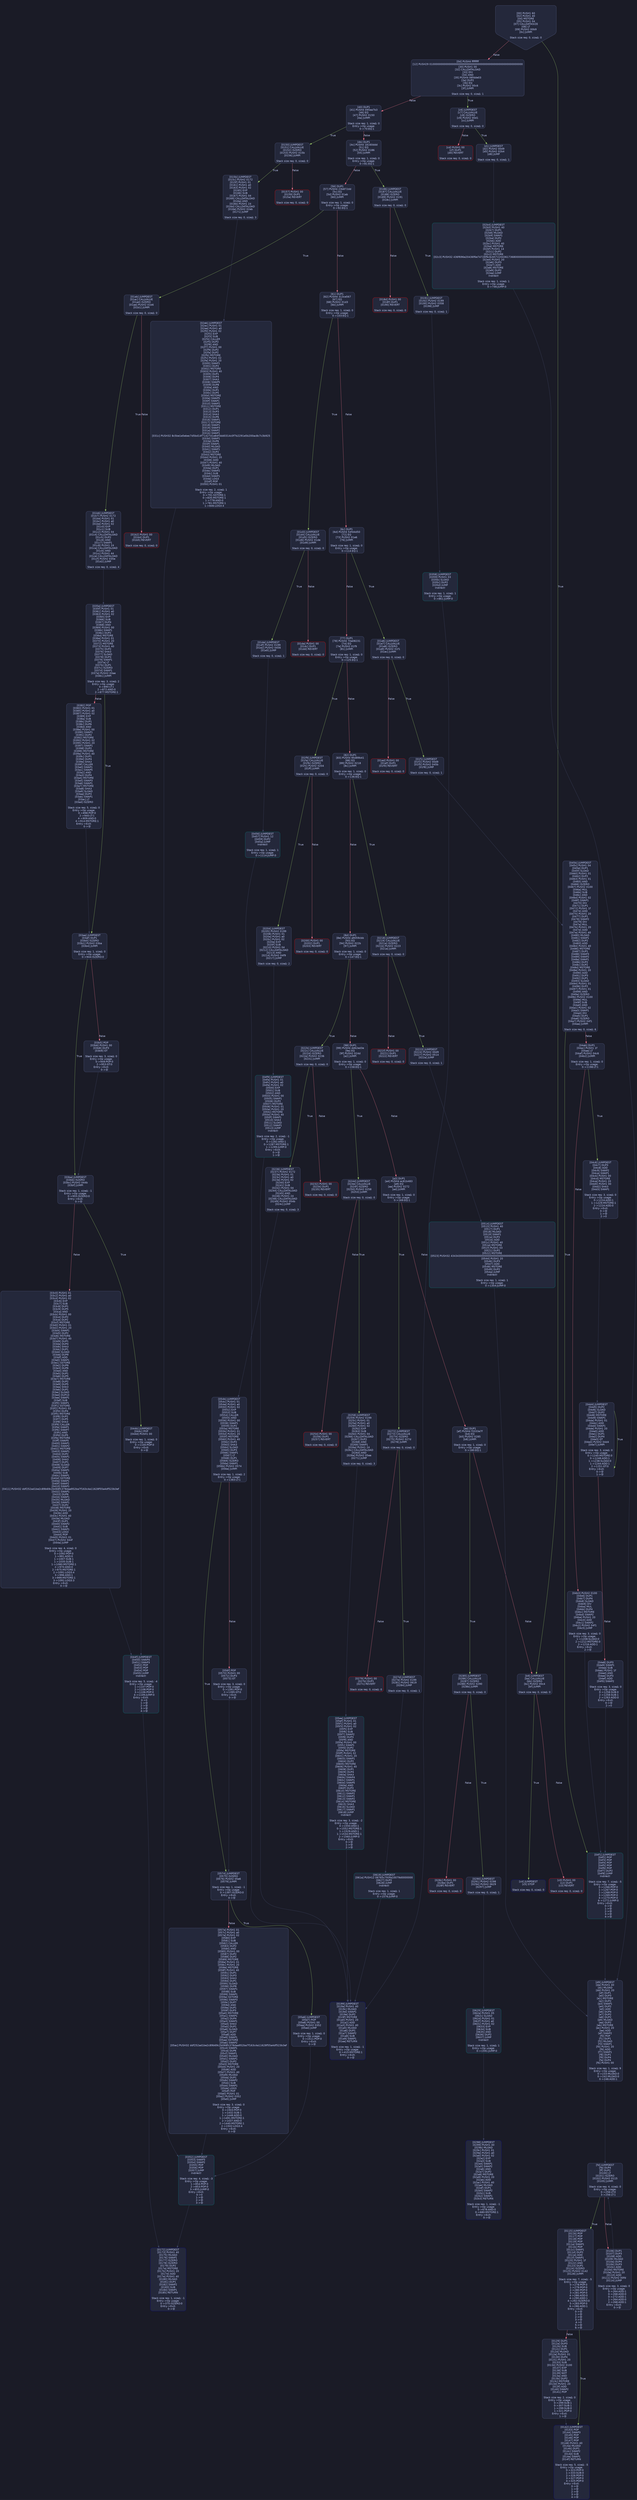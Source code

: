 digraph G {
    node [shape=box, style="filled, rounded", color="#565f89", fontcolor="#c0caf5", fontname="Helvetica", fillcolor="#24283b"];
    edge [color="#414868", fontcolor="#c0caf5", fontname="Helvetica"];
    bgcolor="#1a1b26";
    0 [ label = "[00] PUSH1 60
[02] PUSH1 40
[04] MSTORE
[05] PUSH1 04
[07] CALLDATASIZE
[08] LT
[09] PUSH2 00b9
[0c] JUMPI

Stack size req: 0, sizeΔ: 0
" shape = invhouse]
    1 [ label = "[0d] PUSH4 ffffffff
[12] PUSH29 0100000000000000000000000000000000000000000000000000000000
[30] PUSH1 00
[32] CALLDATALOAD
[33] DIV
[34] AND
[35] PUSH4 06fdde03
[3a] DUP2
[3b] EQ
[3c] PUSH2 00c6
[3f] JUMPI

Stack size req: 0, sizeΔ: 1
"]
    2 [ label = "[40] DUP1
[41] PUSH4 095ea7b3
[46] EQ
[47] PUSH2 0150
[4a] JUMPI

Stack size req: 1, sizeΔ: 0
Entry->Op usage:
	0->70:EQ:1
"]
    3 [ label = "[4b] DUP1
[4c] PUSH4 18160ddd
[51] EQ
[52] PUSH2 0186
[55] JUMPI

Stack size req: 1, sizeΔ: 0
Entry->Op usage:
	0->81:EQ:1
"]
    4 [ label = "[56] DUP1
[57] PUSH4 23b872dd
[5c] EQ
[5d] PUSH2 01ab
[60] JUMPI

Stack size req: 1, sizeΔ: 0
Entry->Op usage:
	0->92:EQ:1
"]
    5 [ label = "[61] DUP1
[62] PUSH4 313ce567
[67] EQ
[68] PUSH2 01d3
[6b] JUMPI

Stack size req: 1, sizeΔ: 0
Entry->Op usage:
	0->103:EQ:1
"]
    6 [ label = "[6c] DUP1
[6d] PUSH4 54fd4d50
[72] EQ
[73] PUSH2 01e6
[76] JUMPI

Stack size req: 1, sizeΔ: 0
Entry->Op usage:
	0->114:EQ:1
"]
    7 [ label = "[77] DUP1
[78] PUSH4 70a08231
[7d] EQ
[7e] PUSH2 01f9
[81] JUMPI

Stack size req: 1, sizeΔ: 0
Entry->Op usage:
	0->125:EQ:1
"]
    8 [ label = "[82] DUP1
[83] PUSH4 95d89b41
[88] EQ
[89] PUSH2 0218
[8c] JUMPI

Stack size req: 1, sizeΔ: 0
Entry->Op usage:
	0->136:EQ:1
"]
    9 [ label = "[8d] DUP1
[8e] PUSH4 a9059cbb
[93] EQ
[94] PUSH2 022b
[97] JUMPI

Stack size req: 1, sizeΔ: 0
Entry->Op usage:
	0->147:EQ:1
"]
    10 [ label = "[98] DUP1
[99] PUSH4 dd62ed3e
[9e] EQ
[9f] PUSH2 024d
[a2] JUMPI

Stack size req: 1, sizeΔ: 0
Entry->Op usage:
	0->158:EQ:1
"]
    11 [ label = "[a3] DUP1
[a4] PUSH4 ec81b483
[a9] EQ
[aa] PUSH2 0272
[ad] JUMPI

Stack size req: 1, sizeΔ: 0
Entry->Op usage:
	0->169:EQ:1
"]
    12 [ label = "[ae] DUP1
[af] PUSH4 f3333e7f
[b4] EQ
[b5] PUSH2 0285
[b8] JUMPI

Stack size req: 1, sizeΔ: 0
Entry->Op usage:
	0->180:EQ:1
"]
    13 [ label = "[b9] JUMPDEST
[ba] CALLVALUE
[bb] ISZERO
[bc] PUSH2 00c4
[bf] JUMPI

Stack size req: 0, sizeΔ: 0
"]
    14 [ label = "[c0] PUSH1 00
[c2] DUP1
[c3] REVERT

Stack size req: 0, sizeΔ: 0
" color = "red"]
    15 [ label = "[c4] JUMPDEST
[c5] STOP

Stack size req: 0, sizeΔ: 0
" color = "darkblue"]
    16 [ label = "[c6] JUMPDEST
[c7] CALLVALUE
[c8] ISZERO
[c9] PUSH2 00d1
[cc] JUMPI

Stack size req: 0, sizeΔ: 0
"]
    17 [ label = "[cd] PUSH1 00
[cf] DUP1
[d0] REVERT

Stack size req: 0, sizeΔ: 0
" color = "red"]
    18 [ label = "[d1] JUMPDEST
[d2] PUSH2 00d9
[d5] PUSH2 02b4
[d8] JUMP

Stack size req: 0, sizeΔ: 1
"]
    19 [ label = "[d9] JUMPDEST
[da] PUSH1 40
[dc] MLOAD
[dd] PUSH1 20
[df] DUP1
[e0] DUP3
[e1] MSTORE
[e2] DUP2
[e3] SWAP1
[e4] DUP2
[e5] ADD
[e6] DUP4
[e7] DUP2
[e8] DUP2
[e9] MLOAD
[ea] DUP2
[eb] MSTORE
[ec] PUSH1 20
[ee] ADD
[ef] SWAP2
[f0] POP
[f1] DUP1
[f2] MLOAD
[f3] SWAP1
[f4] PUSH1 20
[f6] ADD
[f7] SWAP1
[f8] DUP1
[f9] DUP4
[fa] DUP4
[fb] PUSH1 00

Stack size req: 1, sizeΔ: 9
Entry->Op usage:
	0->233:MLOAD:0
	0->242:MLOAD:0
	0->246:ADD:1
"]
    20 [ label = "[fd] JUMPDEST
[fe] DUP4
[ff] DUP2
[0100] LT
[0101] ISZERO
[0102] PUSH2 0115
[0105] JUMPI

Stack size req: 4, sizeΔ: 0
Entry->Op usage:
	0->256:LT:0
	3->256:LT:1
"]
    21 [ label = "[0106] DUP1
[0107] DUP3
[0108] ADD
[0109] MLOAD
[010a] DUP4
[010b] DUP3
[010c] ADD
[010d] MSTORE
[010e] PUSH1 20
[0110] ADD
[0111] PUSH2 00fd
[0114] JUMP

Stack size req: 3, sizeΔ: 0
Entry->Op usage:
	0->264:ADD:1
	0->268:ADD:0
	0->272:ADD:1
	1->264:ADD:0
	2->268:ADD:1
Entry->Exit:
	0->😵
"]
    22 [ label = "[0115] JUMPDEST
[0116] POP
[0117] POP
[0118] POP
[0119] POP
[011a] SWAP1
[011b] POP
[011c] SWAP1
[011d] DUP2
[011e] ADD
[011f] SWAP1
[0120] PUSH1 1f
[0122] AND
[0123] DUP1
[0124] ISZERO
[0125] PUSH2 0142
[0128] JUMPI

Stack size req: 7, sizeΔ: -5
Entry->Op usage:
	0->278:POP:0
	1->279:POP:0
	2->280:POP:0
	3->281:POP:0
	4->286:ADD:0
	4->290:AND:1
	4->292:ISZERO:0
	5->283:POP:0
	6->286:ADD:1
Entry->Exit:
	0->😵
	1->😵
	2->😵
	3->😵
	4->0
	5->😵
	6->😵
"]
    23 [ label = "[0129] DUP1
[012a] DUP3
[012b] SUB
[012c] DUP1
[012d] MLOAD
[012e] PUSH1 01
[0130] DUP4
[0131] PUSH1 20
[0133] SUB
[0134] PUSH2 0100
[0137] EXP
[0138] SUB
[0139] NOT
[013a] AND
[013b] DUP2
[013c] MSTORE
[013d] PUSH1 20
[013f] ADD
[0140] SWAP2
[0141] POP

Stack size req: 2, sizeΔ: 0
Entry->Op usage:
	0->299:SUB:1
	0->307:SUB:1
	1->299:SUB:0
	1->321:POP:0
Entry->Exit:
	1->😵
"]
    24 [ label = "[0142] JUMPDEST
[0143] POP
[0144] SWAP3
[0145] POP
[0146] POP
[0147] POP
[0148] PUSH1 40
[014a] MLOAD
[014b] DUP1
[014c] SWAP2
[014d] SUB
[014e] SWAP1
[014f] RETURN

Stack size req: 5, sizeΔ: -5
Entry->Op usage:
	0->323:POP:0
	1->333:SUB:0
	2->326:POP:0
	3->327:POP:0
	4->325:POP:0
Entry->Exit:
	0->😵
	1->😵
	2->😵
	3->😵
	4->😵
" color = "darkblue"]
    25 [ label = "[0150] JUMPDEST
[0151] CALLVALUE
[0152] ISZERO
[0153] PUSH2 015b
[0156] JUMPI

Stack size req: 0, sizeΔ: 0
"]
    26 [ label = "[0157] PUSH1 00
[0159] DUP1
[015a] REVERT

Stack size req: 0, sizeΔ: 0
" color = "red"]
    27 [ label = "[015b] JUMPDEST
[015c] PUSH2 0172
[015f] PUSH1 01
[0161] PUSH1 a0
[0163] PUSH1 02
[0165] EXP
[0166] SUB
[0167] PUSH1 04
[0169] CALLDATALOAD
[016a] AND
[016b] PUSH1 24
[016d] CALLDATALOAD
[016e] PUSH2 02eb
[0171] JUMP

Stack size req: 0, sizeΔ: 3
"]
    28 [ label = "[0172] JUMPDEST
[0173] PUSH1 40
[0175] MLOAD
[0176] SWAP1
[0177] ISZERO
[0178] ISZERO
[0179] DUP2
[017a] MSTORE
[017b] PUSH1 20
[017d] ADD
[017e] PUSH1 40
[0180] MLOAD
[0181] DUP1
[0182] SWAP2
[0183] SUB
[0184] SWAP1
[0185] RETURN

Stack size req: 1, sizeΔ: -1
Entry->Op usage:
	0->375:ISZERO:0
Entry->Exit:
	0->😵
" color = "darkblue"]
    29 [ label = "[0186] JUMPDEST
[0187] CALLVALUE
[0188] ISZERO
[0189] PUSH2 0191
[018c] JUMPI

Stack size req: 0, sizeΔ: 0
"]
    30 [ label = "[018d] PUSH1 00
[018f] DUP1
[0190] REVERT

Stack size req: 0, sizeΔ: 0
" color = "red"]
    31 [ label = "[0191] JUMPDEST
[0192] PUSH2 0199
[0195] PUSH2 0358
[0198] JUMP

Stack size req: 0, sizeΔ: 1
"]
    32 [ label = "[0199] JUMPDEST
[019a] PUSH1 40
[019c] MLOAD
[019d] SWAP1
[019e] DUP2
[019f] MSTORE
[01a0] PUSH1 20
[01a2] ADD
[01a3] PUSH1 40
[01a5] MLOAD
[01a6] DUP1
[01a7] SWAP2
[01a8] SUB
[01a9] SWAP1
[01aa] RETURN

Stack size req: 1, sizeΔ: -1
Entry->Op usage:
	0->415:MSTORE:1
Entry->Exit:
	0->😵
" color = "darkblue"]
    33 [ label = "[01ab] JUMPDEST
[01ac] CALLVALUE
[01ad] ISZERO
[01ae] PUSH2 01b6
[01b1] JUMPI

Stack size req: 0, sizeΔ: 0
"]
    34 [ label = "[01b2] PUSH1 00
[01b4] DUP1
[01b5] REVERT

Stack size req: 0, sizeΔ: 0
" color = "red"]
    35 [ label = "[01b6] JUMPDEST
[01b7] PUSH2 0172
[01ba] PUSH1 01
[01bc] PUSH1 a0
[01be] PUSH1 02
[01c0] EXP
[01c1] SUB
[01c2] PUSH1 04
[01c4] CALLDATALOAD
[01c5] DUP2
[01c6] AND
[01c7] SWAP1
[01c8] PUSH1 24
[01ca] CALLDATALOAD
[01cb] AND
[01cc] PUSH1 44
[01ce] CALLDATALOAD
[01cf] PUSH2 035e
[01d2] JUMP

Stack size req: 0, sizeΔ: 4
"]
    36 [ label = "[01d3] JUMPDEST
[01d4] CALLVALUE
[01d5] ISZERO
[01d6] PUSH2 01de
[01d9] JUMPI

Stack size req: 0, sizeΔ: 0
"]
    37 [ label = "[01da] PUSH1 00
[01dc] DUP1
[01dd] REVERT

Stack size req: 0, sizeΔ: 0
" color = "red"]
    38 [ label = "[01de] JUMPDEST
[01df] PUSH2 0199
[01e2] PUSH2 0456
[01e5] JUMP

Stack size req: 0, sizeΔ: 1
"]
    39 [ label = "[01e6] JUMPDEST
[01e7] CALLVALUE
[01e8] ISZERO
[01e9] PUSH2 01f1
[01ec] JUMPI

Stack size req: 0, sizeΔ: 0
"]
    40 [ label = "[01ed] PUSH1 00
[01ef] DUP1
[01f0] REVERT

Stack size req: 0, sizeΔ: 0
" color = "red"]
    41 [ label = "[01f1] JUMPDEST
[01f2] PUSH2 00d9
[01f5] PUSH2 045b
[01f8] JUMP

Stack size req: 0, sizeΔ: 1
"]
    42 [ label = "[01f9] JUMPDEST
[01fa] CALLVALUE
[01fb] ISZERO
[01fc] PUSH2 0204
[01ff] JUMPI

Stack size req: 0, sizeΔ: 0
"]
    43 [ label = "[0200] PUSH1 00
[0202] DUP1
[0203] REVERT

Stack size req: 0, sizeΔ: 0
" color = "red"]
    44 [ label = "[0204] JUMPDEST
[0205] PUSH2 0199
[0208] PUSH1 01
[020a] PUSH1 a0
[020c] PUSH1 02
[020e] EXP
[020f] SUB
[0210] PUSH1 04
[0212] CALLDATALOAD
[0213] AND
[0214] PUSH2 04f9
[0217] JUMP

Stack size req: 0, sizeΔ: 2
"]
    45 [ label = "[0218] JUMPDEST
[0219] CALLVALUE
[021a] ISZERO
[021b] PUSH2 0223
[021e] JUMPI

Stack size req: 0, sizeΔ: 0
"]
    46 [ label = "[021f] PUSH1 00
[0221] DUP1
[0222] REVERT

Stack size req: 0, sizeΔ: 0
" color = "red"]
    47 [ label = "[0223] JUMPDEST
[0224] PUSH2 00d9
[0227] PUSH2 0514
[022a] JUMP

Stack size req: 0, sizeΔ: 1
"]
    48 [ label = "[022b] JUMPDEST
[022c] CALLVALUE
[022d] ISZERO
[022e] PUSH2 0236
[0231] JUMPI

Stack size req: 0, sizeΔ: 0
"]
    49 [ label = "[0232] PUSH1 00
[0234] DUP1
[0235] REVERT

Stack size req: 0, sizeΔ: 0
" color = "red"]
    50 [ label = "[0236] JUMPDEST
[0237] PUSH2 0172
[023a] PUSH1 01
[023c] PUSH1 a0
[023e] PUSH1 02
[0240] EXP
[0241] SUB
[0242] PUSH1 04
[0244] CALLDATALOAD
[0245] AND
[0246] PUSH1 24
[0248] CALLDATALOAD
[0249] PUSH2 054b
[024c] JUMP

Stack size req: 0, sizeΔ: 3
"]
    51 [ label = "[024d] JUMPDEST
[024e] CALLVALUE
[024f] ISZERO
[0250] PUSH2 0258
[0253] JUMPI

Stack size req: 0, sizeΔ: 0
"]
    52 [ label = "[0254] PUSH1 00
[0256] DUP1
[0257] REVERT

Stack size req: 0, sizeΔ: 0
" color = "red"]
    53 [ label = "[0258] JUMPDEST
[0259] PUSH2 0199
[025c] PUSH1 01
[025e] PUSH1 a0
[0260] PUSH1 02
[0262] EXP
[0263] SUB
[0264] PUSH1 04
[0266] CALLDATALOAD
[0267] DUP2
[0268] AND
[0269] SWAP1
[026a] PUSH1 24
[026c] CALLDATALOAD
[026d] AND
[026e] PUSH2 05ee
[0271] JUMP

Stack size req: 0, sizeΔ: 3
"]
    54 [ label = "[0272] JUMPDEST
[0273] CALLVALUE
[0274] ISZERO
[0275] PUSH2 027d
[0278] JUMPI

Stack size req: 0, sizeΔ: 0
"]
    55 [ label = "[0279] PUSH1 00
[027b] DUP1
[027c] REVERT

Stack size req: 0, sizeΔ: 0
" color = "red"]
    56 [ label = "[027d] JUMPDEST
[027e] PUSH2 0199
[0281] PUSH2 0619
[0284] JUMP

Stack size req: 0, sizeΔ: 1
"]
    57 [ label = "[0285] JUMPDEST
[0286] CALLVALUE
[0287] ISZERO
[0288] PUSH2 0290
[028b] JUMPI

Stack size req: 0, sizeΔ: 0
"]
    58 [ label = "[028c] PUSH1 00
[028e] DUP1
[028f] REVERT

Stack size req: 0, sizeΔ: 0
" color = "red"]
    59 [ label = "[0290] JUMPDEST
[0291] PUSH2 0298
[0294] PUSH2 0629
[0297] JUMP

Stack size req: 0, sizeΔ: 1
"]
    60 [ label = "[0298] JUMPDEST
[0299] PUSH1 40
[029b] MLOAD
[029c] PUSH1 01
[029e] PUSH1 a0
[02a0] PUSH1 02
[02a2] EXP
[02a3] SUB
[02a4] SWAP1
[02a5] SWAP2
[02a6] AND
[02a7] DUP2
[02a8] MSTORE
[02a9] PUSH1 20
[02ab] ADD
[02ac] PUSH1 40
[02ae] MLOAD
[02af] DUP1
[02b0] SWAP2
[02b1] SUB
[02b2] SWAP1
[02b3] RETURN

Stack size req: 1, sizeΔ: -1
Entry->Op usage:
	0->678:AND:0
	0->680:MSTORE:1
Entry->Exit:
	0->😵
" color = "darkblue"]
    61 [ label = "[02b4] JUMPDEST
[02b5] PUSH1 40
[02b7] DUP1
[02b8] MLOAD
[02b9] SWAP1
[02ba] DUP2
[02bb] ADD
[02bc] PUSH1 40
[02be] MSTORE
[02bf] PUSH1 14
[02c1] DUP2
[02c2] MSTORE
[02c3] PUSH32 436f696e20436f6e74726f6c6c65722043617368000000000000000000000000
[02e4] PUSH1 20
[02e6] DUP3
[02e7] ADD
[02e8] MSTORE
[02e9] DUP2
[02ea] JUMP
Indirect!

Stack size req: 1, sizeΔ: 1
Entry->Op usage:
	0->746:JUMP:0
" color = "teal"]
    62 [ label = "[02eb] JUMPDEST
[02ec] PUSH1 01
[02ee] PUSH1 a0
[02f0] PUSH1 02
[02f2] EXP
[02f3] SUB
[02f4] CALLER
[02f5] DUP2
[02f6] AND
[02f7] PUSH1 00
[02f9] DUP2
[02fa] DUP2
[02fb] MSTORE
[02fc] PUSH1 02
[02fe] PUSH1 20
[0300] SWAP1
[0301] DUP2
[0302] MSTORE
[0303] PUSH1 40
[0305] DUP1
[0306] DUP4
[0307] SHA3
[0308] SWAP5
[0309] DUP8
[030a] AND
[030b] DUP1
[030c] DUP5
[030d] MSTORE
[030e] SWAP5
[030f] SWAP1
[0310] SWAP2
[0311] MSTORE
[0312] DUP1
[0313] DUP3
[0314] SHA3
[0315] DUP6
[0316] SWAP1
[0317] SSTORE
[0318] SWAP1
[0319] SWAP3
[031a] SWAP2
[031b] SWAP1
[031c] PUSH32 8c5be1e5ebec7d5bd14f71427d1e84f3dd0314c0f7b2291e5b200ac8c7c3b925
[033d] SWAP1
[033e] DUP6
[033f] SWAP1
[0340] MLOAD
[0341] SWAP1
[0342] DUP2
[0343] MSTORE
[0344] PUSH1 20
[0346] ADD
[0347] PUSH1 40
[0349] MLOAD
[034a] DUP1
[034b] SWAP2
[034c] SUB
[034d] SWAP1
[034e] LOG3
[034f] POP
[0350] PUSH1 01

Stack size req: 2, sizeΔ: 1
Entry->Op usage:
	0->791:SSTORE:1
	0->835:MSTORE:1
	1->778:AND:0
	1->781:MSTORE:1
	1->846:LOG3:4
"]
    63 [ label = "[0352] JUMPDEST
[0353] SWAP3
[0354] SWAP2
[0355] POP
[0356] POP
[0357] JUMP
Indirect!

Stack size req: 4, sizeΔ: -3
Entry->Op usage:
	1->854:POP:0
	2->853:POP:0
	3->855:JUMP:0
Entry->Exit:
	0->0
	1->😵
	2->😵
	3->😵
" color = "teal"]
    64 [ label = "[0358] JUMPDEST
[0359] PUSH1 03
[035b] SLOAD
[035c] DUP2
[035d] JUMP
Indirect!

Stack size req: 1, sizeΔ: 1
Entry->Op usage:
	0->861:JUMP:0
" color = "teal"]
    65 [ label = "[035e] JUMPDEST
[035f] PUSH1 01
[0361] PUSH1 a0
[0363] PUSH1 02
[0365] EXP
[0366] SUB
[0367] DUP4
[0368] AND
[0369] PUSH1 00
[036b] SWAP1
[036c] DUP2
[036d] MSTORE
[036e] PUSH1 01
[0370] PUSH1 20
[0372] MSTORE
[0373] PUSH1 40
[0375] DUP2
[0376] SHA3
[0377] SLOAD
[0378] DUP3
[0379] SWAP1
[037a] LT
[037b] DUP1
[037c] ISZERO
[037d] SWAP1
[037e] PUSH2 03ae
[0381] JUMPI

Stack size req: 3, sizeΔ: 2
Entry->Op usage:
	0->890:LT:1
	2->872:AND:0
	2->877:MSTORE:1
"]
    66 [ label = "[0382] POP
[0383] PUSH1 01
[0385] PUSH1 a0
[0387] PUSH1 02
[0389] EXP
[038a] SUB
[038b] DUP1
[038c] DUP6
[038d] AND
[038e] PUSH1 00
[0390] SWAP1
[0391] DUP2
[0392] MSTORE
[0393] PUSH1 02
[0395] PUSH1 20
[0397] SWAP1
[0398] DUP2
[0399] MSTORE
[039a] PUSH1 40
[039c] DUP1
[039d] DUP4
[039e] SHA3
[039f] CALLER
[03a0] SWAP1
[03a1] SWAP5
[03a2] AND
[03a3] DUP4
[03a4] MSTORE
[03a5] SWAP3
[03a6] SWAP1
[03a7] MSTORE
[03a8] SHA3
[03a9] SLOAD
[03aa] DUP3
[03ab] SWAP1
[03ac] LT
[03ad] ISZERO

Stack size req: 5, sizeΔ: 0
Entry->Op usage:
	0->898:POP:0
	2->940:LT:1
	4->909:AND:0
	4->914:MSTORE:1
Entry->Exit:
	0->😵
"]
    67 [ label = "[03ae] JUMPDEST
[03af] DUP1
[03b0] ISZERO
[03b1] PUSH2 03ba
[03b4] JUMPI

Stack size req: 1, sizeΔ: 0
Entry->Op usage:
	0->944:ISZERO:0
"]
    68 [ label = "[03b5] POP
[03b6] PUSH1 00
[03b8] DUP3
[03b9] GT

Stack size req: 3, sizeΔ: 0
Entry->Op usage:
	0->949:POP:0
	2->953:GT:0
Entry->Exit:
	0->😵
"]
    69 [ label = "[03ba] JUMPDEST
[03bb] ISZERO
[03bc] PUSH2 044b
[03bf] JUMPI

Stack size req: 1, sizeΔ: -1
Entry->Op usage:
	0->955:ISZERO:0
Entry->Exit:
	0->😵
"]
    70 [ label = "[03c0] PUSH1 01
[03c2] PUSH1 a0
[03c4] PUSH1 02
[03c6] EXP
[03c7] SUB
[03c8] DUP1
[03c9] DUP5
[03ca] AND
[03cb] PUSH1 00
[03cd] DUP2
[03ce] DUP2
[03cf] MSTORE
[03d0] PUSH1 01
[03d2] PUSH1 20
[03d4] SWAP1
[03d5] DUP2
[03d6] MSTORE
[03d7] PUSH1 40
[03d9] DUP1
[03da] DUP4
[03db] SHA3
[03dc] DUP1
[03dd] SLOAD
[03de] DUP9
[03df] ADD
[03e0] SWAP1
[03e1] SSTORE
[03e2] DUP9
[03e3] DUP6
[03e4] AND
[03e5] DUP1
[03e6] DUP5
[03e7] MSTORE
[03e8] DUP2
[03e9] DUP5
[03ea] SHA3
[03eb] DUP1
[03ec] SLOAD
[03ed] DUP10
[03ee] SWAP1
[03ef] SUB
[03f0] SWAP1
[03f1] SSTORE
[03f2] PUSH1 02
[03f4] DUP4
[03f5] MSTORE
[03f6] DUP2
[03f7] DUP5
[03f8] SHA3
[03f9] CALLER
[03fa] SWAP1
[03fb] SWAP7
[03fc] AND
[03fd] DUP5
[03fe] MSTORE
[03ff] SWAP5
[0400] SWAP1
[0401] SWAP2
[0402] MSTORE
[0403] SWAP1
[0404] DUP2
[0405] SWAP1
[0406] SHA3
[0407] DUP1
[0408] SLOAD
[0409] DUP7
[040a] SWAP1
[040b] SUB
[040c] SWAP1
[040d] SSTORE
[040e] SWAP1
[040f] SWAP2
[0410] SWAP1
[0411] PUSH32 ddf252ad1be2c89b69c2b068fc378daa952ba7f163c4a11628f55a4df523b3ef
[0432] SWAP1
[0433] DUP6
[0434] SWAP1
[0435] MLOAD
[0436] SWAP1
[0437] DUP2
[0438] MSTORE
[0439] PUSH1 20
[043b] ADD
[043c] PUSH1 40
[043e] MLOAD
[043f] DUP1
[0440] SWAP2
[0441] SUB
[0442] SWAP1
[0443] LOG3
[0444] POP
[0445] PUSH1 01
[0447] PUSH2 044f
[044a] JUMP

Stack size req: 4, sizeΔ: 0
Entry->Op usage:
	0->1092:POP:0
	1->991:ADD:0
	1->1007:SUB:1
	1->1035:SUB:1
	1->1080:MSTORE:1
	2->970:AND:0
	2->975:MSTORE:1
	2->1091:LOG3:4
	3->996:AND:1
	3->999:MSTORE:1
	3->1091:LOG3:3
Entry->Exit:
	0->😵
"]
    71 [ label = "[044b] JUMPDEST
[044c] POP
[044d] PUSH1 00

Stack size req: 1, sizeΔ: 0
Entry->Op usage:
	0->1100:POP:0
Entry->Exit:
	0->😵
"]
    72 [ label = "[044f] JUMPDEST
[0450] SWAP4
[0451] SWAP3
[0452] POP
[0453] POP
[0454] POP
[0455] JUMP
Indirect!

Stack size req: 5, sizeΔ: -4
Entry->Op usage:
	1->1107:POP:0
	2->1108:POP:0
	3->1106:POP:0
	4->1109:JUMP:0
Entry->Exit:
	0->0
	1->😵
	2->😵
	3->😵
	4->😵
" color = "teal"]
    73 [ label = "[0456] JUMPDEST
[0457] PUSH1 12
[0459] DUP2
[045a] JUMP
Indirect!

Stack size req: 1, sizeΔ: 1
Entry->Op usage:
	0->1114:JUMP:0
" color = "teal"]
    74 [ label = "[045b] JUMPDEST
[045c] PUSH1 04
[045e] DUP1
[045f] SLOAD
[0460] PUSH1 01
[0462] DUP2
[0463] PUSH1 01
[0465] AND
[0466] ISZERO
[0467] PUSH2 0100
[046a] MUL
[046b] SUB
[046c] AND
[046d] PUSH1 02
[046f] SWAP1
[0470] DIV
[0471] DUP1
[0472] PUSH1 1f
[0474] ADD
[0475] PUSH1 20
[0477] DUP1
[0478] SWAP2
[0479] DIV
[047a] MUL
[047b] PUSH1 20
[047d] ADD
[047e] PUSH1 40
[0480] MLOAD
[0481] SWAP1
[0482] DUP2
[0483] ADD
[0484] PUSH1 40
[0486] MSTORE
[0487] DUP1
[0488] SWAP3
[0489] SWAP2
[048a] SWAP1
[048b] DUP2
[048c] DUP2
[048d] MSTORE
[048e] PUSH1 20
[0490] ADD
[0491] DUP3
[0492] DUP1
[0493] SLOAD
[0494] PUSH1 01
[0496] DUP2
[0497] PUSH1 01
[0499] AND
[049a] ISZERO
[049b] PUSH2 0100
[049e] MUL
[049f] SUB
[04a0] AND
[04a1] PUSH1 02
[04a3] SWAP1
[04a4] DIV
[04a5] DUP1
[04a6] ISZERO
[04a7] PUSH2 04f1
[04aa] JUMPI

Stack size req: 0, sizeΔ: 6
"]
    75 [ label = "[04ab] DUP1
[04ac] PUSH1 1f
[04ae] LT
[04af] PUSH2 04c6
[04b2] JUMPI

Stack size req: 1, sizeΔ: 0
Entry->Op usage:
	0->1198:LT:1
"]
    76 [ label = "[04b3] PUSH2 0100
[04b6] DUP1
[04b7] DUP4
[04b8] SLOAD
[04b9] DIV
[04ba] MUL
[04bb] DUP4
[04bc] MSTORE
[04bd] SWAP2
[04be] PUSH1 20
[04c0] ADD
[04c1] SWAP2
[04c2] PUSH2 04f1
[04c5] JUMP

Stack size req: 3, sizeΔ: 0
Entry->Op usage:
	1->1208:SLOAD:0
	2->1212:MSTORE:0
	2->1216:ADD:1
Entry->Exit:
	2->😵
"]
    77 [ label = "[04c6] JUMPDEST
[04c7] DUP3
[04c8] ADD
[04c9] SWAP2
[04ca] SWAP1
[04cb] PUSH1 00
[04cd] MSTORE
[04ce] PUSH1 20
[04d0] PUSH1 00
[04d2] SHA3
[04d3] SWAP1

Stack size req: 3, sizeΔ: 0
Entry->Op usage:
	0->1224:ADD:1
	1->1229:MSTORE:1
	2->1224:ADD:0
Entry->Exit:
	0->😵
	1->😵
	2->0
"]
    78 [ label = "[04d4] JUMPDEST
[04d5] DUP2
[04d6] SLOAD
[04d7] DUP2
[04d8] MSTORE
[04d9] SWAP1
[04da] PUSH1 01
[04dc] ADD
[04dd] SWAP1
[04de] PUSH1 20
[04e0] ADD
[04e1] DUP1
[04e2] DUP4
[04e3] GT
[04e4] PUSH2 04d4
[04e7] JUMPI

Stack size req: 3, sizeΔ: 0
Entry->Op usage:
	0->1240:MSTORE:0
	0->1248:ADD:1
	1->1238:SLOAD:0
	1->1244:ADD:1
	2->1251:GT:0
Entry->Exit:
	0->😵
	1->😵
"]
    79 [ label = "[04e8] DUP3
[04e9] SWAP1
[04ea] SUB
[04eb] PUSH1 1f
[04ed] AND
[04ee] DUP3
[04ef] ADD
[04f0] SWAP2

Stack size req: 3, sizeΔ: 0
Entry->Op usage:
	0->1258:SUB:0
	2->1258:SUB:1
	2->1263:ADD:0
Entry->Exit:
	0->😵
	2->0
"]
    80 [ label = "[04f1] JUMPDEST
[04f2] POP
[04f3] POP
[04f4] POP
[04f5] POP
[04f6] POP
[04f7] DUP2
[04f8] JUMP
Indirect!

Stack size req: 7, sizeΔ: -5
Entry->Op usage:
	0->1266:POP:0
	1->1267:POP:0
	2->1268:POP:0
	3->1269:POP:0
	4->1270:POP:0
	6->1272:JUMP:0
Entry->Exit:
	0->😵
	1->😵
	2->😵
	3->😵
	4->😵
" color = "teal"]
    81 [ label = "[04f9] JUMPDEST
[04fa] PUSH1 01
[04fc] PUSH1 a0
[04fe] PUSH1 02
[0500] EXP
[0501] SUB
[0502] AND
[0503] PUSH1 00
[0505] SWAP1
[0506] DUP2
[0507] MSTORE
[0508] PUSH1 01
[050a] PUSH1 20
[050c] MSTORE
[050d] PUSH1 40
[050f] SWAP1
[0510] SHA3
[0511] SLOAD
[0512] SWAP1
[0513] JUMP
Indirect!

Stack size req: 2, sizeΔ: -1
Entry->Op usage:
	0->1282:AND:1
	0->1287:MSTORE:1
	1->1299:JUMP:0
Entry->Exit:
	0->😵
	1->😵
" color = "teal"]
    82 [ label = "[0514] JUMPDEST
[0515] PUSH1 40
[0517] DUP1
[0518] MLOAD
[0519] SWAP1
[051a] DUP2
[051b] ADD
[051c] PUSH1 40
[051e] MSTORE
[051f] PUSH1 03
[0521] DUP2
[0522] MSTORE
[0523] PUSH32 4343430000000000000000000000000000000000000000000000000000000000
[0544] PUSH1 20
[0546] DUP3
[0547] ADD
[0548] MSTORE
[0549] DUP2
[054a] JUMP
Indirect!

Stack size req: 1, sizeΔ: 1
Entry->Op usage:
	0->1354:JUMP:0
" color = "teal"]
    83 [ label = "[054b] JUMPDEST
[054c] PUSH1 01
[054e] PUSH1 a0
[0550] PUSH1 02
[0552] EXP
[0553] SUB
[0554] CALLER
[0555] AND
[0556] PUSH1 00
[0558] SWAP1
[0559] DUP2
[055a] MSTORE
[055b] PUSH1 01
[055d] PUSH1 20
[055f] MSTORE
[0560] PUSH1 40
[0562] DUP2
[0563] SHA3
[0564] SLOAD
[0565] DUP3
[0566] SWAP1
[0567] LT
[0568] DUP1
[0569] ISZERO
[056a] SWAP1
[056b] PUSH2 0574
[056e] JUMPI

Stack size req: 1, sizeΔ: 2
Entry->Op usage:
	0->1383:LT:1
"]
    84 [ label = "[056f] POP
[0570] PUSH1 00
[0572] DUP3
[0573] GT

Stack size req: 3, sizeΔ: 0
Entry->Op usage:
	0->1391:POP:0
	2->1395:GT:0
Entry->Exit:
	0->😵
"]
    85 [ label = "[0574] JUMPDEST
[0575] ISZERO
[0576] PUSH2 05e6
[0579] JUMPI

Stack size req: 1, sizeΔ: -1
Entry->Op usage:
	0->1397:ISZERO:0
Entry->Exit:
	0->😵
"]
    86 [ label = "[057a] PUSH1 01
[057c] PUSH1 a0
[057e] PUSH1 02
[0580] EXP
[0581] SUB
[0582] CALLER
[0583] DUP2
[0584] AND
[0585] PUSH1 00
[0587] DUP2
[0588] DUP2
[0589] MSTORE
[058a] PUSH1 01
[058c] PUSH1 20
[058e] MSTORE
[058f] PUSH1 40
[0591] DUP1
[0592] DUP3
[0593] SHA3
[0594] DUP1
[0595] SLOAD
[0596] DUP8
[0597] SWAP1
[0598] SUB
[0599] SWAP1
[059a] SSTORE
[059b] SWAP3
[059c] DUP7
[059d] AND
[059e] DUP1
[059f] DUP3
[05a0] MSTORE
[05a1] SWAP1
[05a2] DUP4
[05a3] SWAP1
[05a4] SHA3
[05a5] DUP1
[05a6] SLOAD
[05a7] DUP7
[05a8] ADD
[05a9] SWAP1
[05aa] SSTORE
[05ab] SWAP2
[05ac] PUSH32 ddf252ad1be2c89b69c2b068fc378daa952ba7f163c4a11628f55a4df523b3ef
[05cd] SWAP1
[05ce] DUP6
[05cf] SWAP1
[05d0] MLOAD
[05d1] SWAP1
[05d2] DUP2
[05d3] MSTORE
[05d4] PUSH1 20
[05d6] ADD
[05d7] PUSH1 40
[05d9] MLOAD
[05da] DUP1
[05db] SWAP2
[05dc] SUB
[05dd] SWAP1
[05de] LOG3
[05df] POP
[05e0] PUSH1 01
[05e2] PUSH2 0352
[05e5] JUMP

Stack size req: 3, sizeΔ: 0
Entry->Op usage:
	0->1503:POP:0
	1->1432:SUB:1
	1->1448:ADD:0
	1->1491:MSTORE:1
	2->1437:AND:0
	2->1440:MSTORE:1
	2->1502:LOG3:4
Entry->Exit:
	0->😵
"]
    87 [ label = "[05e6] JUMPDEST
[05e7] POP
[05e8] PUSH1 00
[05ea] PUSH2 0352
[05ed] JUMP

Stack size req: 1, sizeΔ: 0
Entry->Op usage:
	0->1511:POP:0
Entry->Exit:
	0->😵
"]
    88 [ label = "[05ee] JUMPDEST
[05ef] PUSH1 01
[05f1] PUSH1 a0
[05f3] PUSH1 02
[05f5] EXP
[05f6] SUB
[05f7] SWAP2
[05f8] DUP3
[05f9] AND
[05fa] PUSH1 00
[05fc] SWAP1
[05fd] DUP2
[05fe] MSTORE
[05ff] PUSH1 02
[0601] PUSH1 20
[0603] SWAP1
[0604] DUP2
[0605] MSTORE
[0606] PUSH1 40
[0608] DUP1
[0609] DUP4
[060a] SHA3
[060b] SWAP4
[060c] SWAP1
[060d] SWAP5
[060e] AND
[060f] DUP3
[0610] MSTORE
[0611] SWAP2
[0612] SWAP1
[0613] SWAP2
[0614] MSTORE
[0615] SHA3
[0616] SLOAD
[0617] SWAP1
[0618] JUMP
Indirect!

Stack size req: 3, sizeΔ: -2
Entry->Op usage:
	0->1550:AND:1
	0->1552:MSTORE:1
	1->1529:AND:1
	1->1534:MSTORE:1
	2->1560:JUMP:0
Entry->Exit:
	0->😵
	1->😵
	2->😵
" color = "teal"]
    89 [ label = "[0619] JUMPDEST
[061a] PUSH12 06765c793fa10079d0000000
[0627] DUP2
[0628] JUMP
Indirect!

Stack size req: 1, sizeΔ: 1
Entry->Op usage:
	0->1576:JUMP:0
" color = "teal"]
    90 [ label = "[0629] JUMPDEST
[062a] PUSH1 05
[062c] SLOAD
[062d] PUSH1 01
[062f] PUSH1 a0
[0631] PUSH1 02
[0633] EXP
[0634] SUB
[0635] AND
[0636] DUP2
[0637] JUMP
Indirect!

Stack size req: 1, sizeΔ: 1
Entry->Op usage:
	0->1591:JUMP:0
" color = "teal"]
    0 -> 1 [ label = "False" color = "#f7768e"]
    0 -> 13 [ label = "True" color = "#9ece6a"]
    1 -> 2 [ label = "False" color = "#f7768e"]
    1 -> 16 [ label = "True" color = "#9ece6a"]
    2 -> 3 [ label = "False" color = "#f7768e"]
    2 -> 25 [ label = "True" color = "#9ece6a"]
    3 -> 4 [ label = "False" color = "#f7768e"]
    3 -> 29 [ label = "True" color = "#9ece6a"]
    4 -> 5 [ label = "False" color = "#f7768e"]
    4 -> 33 [ label = "True" color = "#9ece6a"]
    5 -> 6 [ label = "False" color = "#f7768e"]
    5 -> 36 [ label = "True" color = "#9ece6a"]
    6 -> 7 [ label = "False" color = "#f7768e"]
    6 -> 39 [ label = "True" color = "#9ece6a"]
    7 -> 8 [ label = "False" color = "#f7768e"]
    7 -> 42 [ label = "True" color = "#9ece6a"]
    8 -> 9 [ label = "False" color = "#f7768e"]
    8 -> 45 [ label = "True" color = "#9ece6a"]
    9 -> 10 [ label = "False" color = "#f7768e"]
    9 -> 48 [ label = "True" color = "#9ece6a"]
    10 -> 11 [ label = "False" color = "#f7768e"]
    10 -> 51 [ label = "True" color = "#9ece6a"]
    11 -> 12 [ label = "False" color = "#f7768e"]
    11 -> 54 [ label = "True" color = "#9ece6a"]
    12 -> 13 [ label = "False" color = "#f7768e"]
    12 -> 57 [ label = "True" color = "#9ece6a"]
    13 -> 14 [ label = "False" color = "#f7768e"]
    13 -> 15 [ label = "True" color = "#9ece6a"]
    16 -> 17 [ label = "False" color = "#f7768e"]
    16 -> 18 [ label = "True" color = "#9ece6a"]
    18 -> 61 [ ]
    19 -> 20 [ ]
    20 -> 21 [ label = "False" color = "#f7768e"]
    20 -> 22 [ label = "True" color = "#9ece6a"]
    21 -> 20 [ ]
    22 -> 23 [ label = "False" color = "#f7768e"]
    22 -> 24 [ label = "True" color = "#9ece6a"]
    23 -> 24 [ ]
    25 -> 26 [ label = "False" color = "#f7768e"]
    25 -> 27 [ label = "True" color = "#9ece6a"]
    27 -> 62 [ ]
    29 -> 30 [ label = "False" color = "#f7768e"]
    29 -> 31 [ label = "True" color = "#9ece6a"]
    31 -> 64 [ ]
    33 -> 34 [ label = "False" color = "#f7768e"]
    33 -> 35 [ label = "True" color = "#9ece6a"]
    35 -> 65 [ ]
    36 -> 37 [ label = "False" color = "#f7768e"]
    36 -> 38 [ label = "True" color = "#9ece6a"]
    38 -> 73 [ ]
    39 -> 40 [ label = "False" color = "#f7768e"]
    39 -> 41 [ label = "True" color = "#9ece6a"]
    41 -> 74 [ ]
    42 -> 43 [ label = "False" color = "#f7768e"]
    42 -> 44 [ label = "True" color = "#9ece6a"]
    44 -> 81 [ ]
    45 -> 46 [ label = "False" color = "#f7768e"]
    45 -> 47 [ label = "True" color = "#9ece6a"]
    47 -> 82 [ ]
    48 -> 49 [ label = "False" color = "#f7768e"]
    48 -> 50 [ label = "True" color = "#9ece6a"]
    50 -> 83 [ ]
    51 -> 52 [ label = "False" color = "#f7768e"]
    51 -> 53 [ label = "True" color = "#9ece6a"]
    53 -> 88 [ ]
    54 -> 55 [ label = "False" color = "#f7768e"]
    54 -> 56 [ label = "True" color = "#9ece6a"]
    56 -> 89 [ ]
    57 -> 58 [ label = "False" color = "#f7768e"]
    57 -> 59 [ label = "True" color = "#9ece6a"]
    59 -> 90 [ ]
    62 -> 63 [ ]
    65 -> 66 [ label = "False" color = "#f7768e"]
    65 -> 67 [ label = "True" color = "#9ece6a"]
    66 -> 67 [ ]
    67 -> 68 [ label = "False" color = "#f7768e"]
    67 -> 69 [ label = "True" color = "#9ece6a"]
    68 -> 69 [ ]
    69 -> 70 [ label = "False" color = "#f7768e"]
    69 -> 71 [ label = "True" color = "#9ece6a"]
    70 -> 72 [ ]
    71 -> 72 [ ]
    74 -> 75 [ label = "False" color = "#f7768e"]
    74 -> 80 [ label = "True" color = "#9ece6a"]
    75 -> 76 [ label = "False" color = "#f7768e"]
    75 -> 77 [ label = "True" color = "#9ece6a"]
    76 -> 80 [ ]
    77 -> 78 [ ]
    78 -> 79 [ label = "False" color = "#f7768e"]
    78 -> 78 [ label = "True" color = "#9ece6a"]
    79 -> 80 [ ]
    83 -> 84 [ label = "False" color = "#f7768e"]
    83 -> 85 [ label = "True" color = "#9ece6a"]
    84 -> 85 [ ]
    85 -> 86 [ label = "False" color = "#f7768e"]
    85 -> 87 [ label = "True" color = "#9ece6a"]
    86 -> 63 [ ]
    87 -> 63 [ ]
    61 -> 19 [ ]
    63 -> 28 [ ]
    64 -> 32 [ ]
    72 -> 28 [ ]
    73 -> 32 [ ]
    80 -> 19 [ ]
    81 -> 32 [ ]
    82 -> 19 [ ]
    88 -> 32 [ ]
    89 -> 32 [ ]
    90 -> 60 [ ]

}
